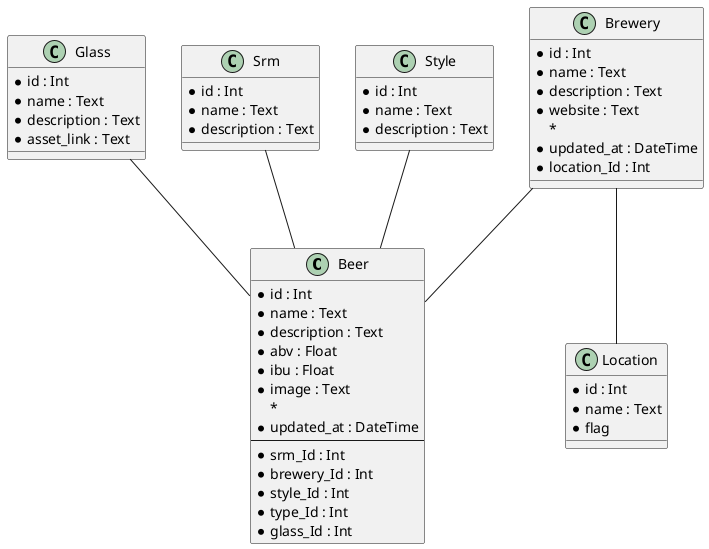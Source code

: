 @startuml name

class Beer
{
* id : Int
* name : Text
* description : Text
* abv : Float
* ibu : Float
* image : Text
* 
* updated_at : DateTime
--
* srm_Id : Int
* brewery_Id : Int
* style_Id : Int
* type_Id : Int
* glass_Id : Int
}

class Glass
{
* id : Int
* name : Text
* description : Text
* asset_link : Text
}

class Brewery
{
* id : Int
* name : Text
* description : Text
* website : Text
* 
* updated_at : DateTime
* location_Id : Int
}

class Location
{
* id : Int
* name : Text
* flag
}

class Srm
{
* id : Int
* name : Text
* description : Text
}

class Style
{
* id : Int
* name : Text
* description : Text
}

Brewery -- Location
Glass -- Beer
Brewery -- Beer
Srm -- Beer
Style -- Beer

@enduml